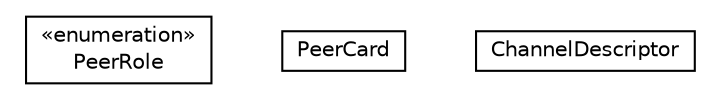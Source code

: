 #!/usr/local/bin/dot
#
# Class diagram 
# Generated by UMLGraph version R5_6-24-gf6e263 (http://www.umlgraph.org/)
#

digraph G {
	edge [fontname="Helvetica",fontsize=10,labelfontname="Helvetica",labelfontsize=10];
	node [fontname="Helvetica",fontsize=10,shape=plaintext];
	nodesep=0.25;
	ranksep=0.5;
	// org.universAAL.middleware.interfaces.PeerRole
	c13357 [label=<<table title="org.universAAL.middleware.interfaces.PeerRole" border="0" cellborder="1" cellspacing="0" cellpadding="2" port="p" href="./PeerRole.html">
		<tr><td><table border="0" cellspacing="0" cellpadding="1">
<tr><td align="center" balign="center"> &#171;enumeration&#187; </td></tr>
<tr><td align="center" balign="center"> PeerRole </td></tr>
		</table></td></tr>
		</table>>, URL="./PeerRole.html", fontname="Helvetica", fontcolor="black", fontsize=10.0];
	// org.universAAL.middleware.interfaces.PeerCard
	c13358 [label=<<table title="org.universAAL.middleware.interfaces.PeerCard" border="0" cellborder="1" cellspacing="0" cellpadding="2" port="p" href="./PeerCard.html">
		<tr><td><table border="0" cellspacing="0" cellpadding="1">
<tr><td align="center" balign="center"> PeerCard </td></tr>
		</table></td></tr>
		</table>>, URL="./PeerCard.html", fontname="Helvetica", fontcolor="black", fontsize=10.0];
	// org.universAAL.middleware.interfaces.ChannelDescriptor
	c13359 [label=<<table title="org.universAAL.middleware.interfaces.ChannelDescriptor" border="0" cellborder="1" cellspacing="0" cellpadding="2" port="p" href="./ChannelDescriptor.html">
		<tr><td><table border="0" cellspacing="0" cellpadding="1">
<tr><td align="center" balign="center"> ChannelDescriptor </td></tr>
		</table></td></tr>
		</table>>, URL="./ChannelDescriptor.html", fontname="Helvetica", fontcolor="black", fontsize=10.0];
}

